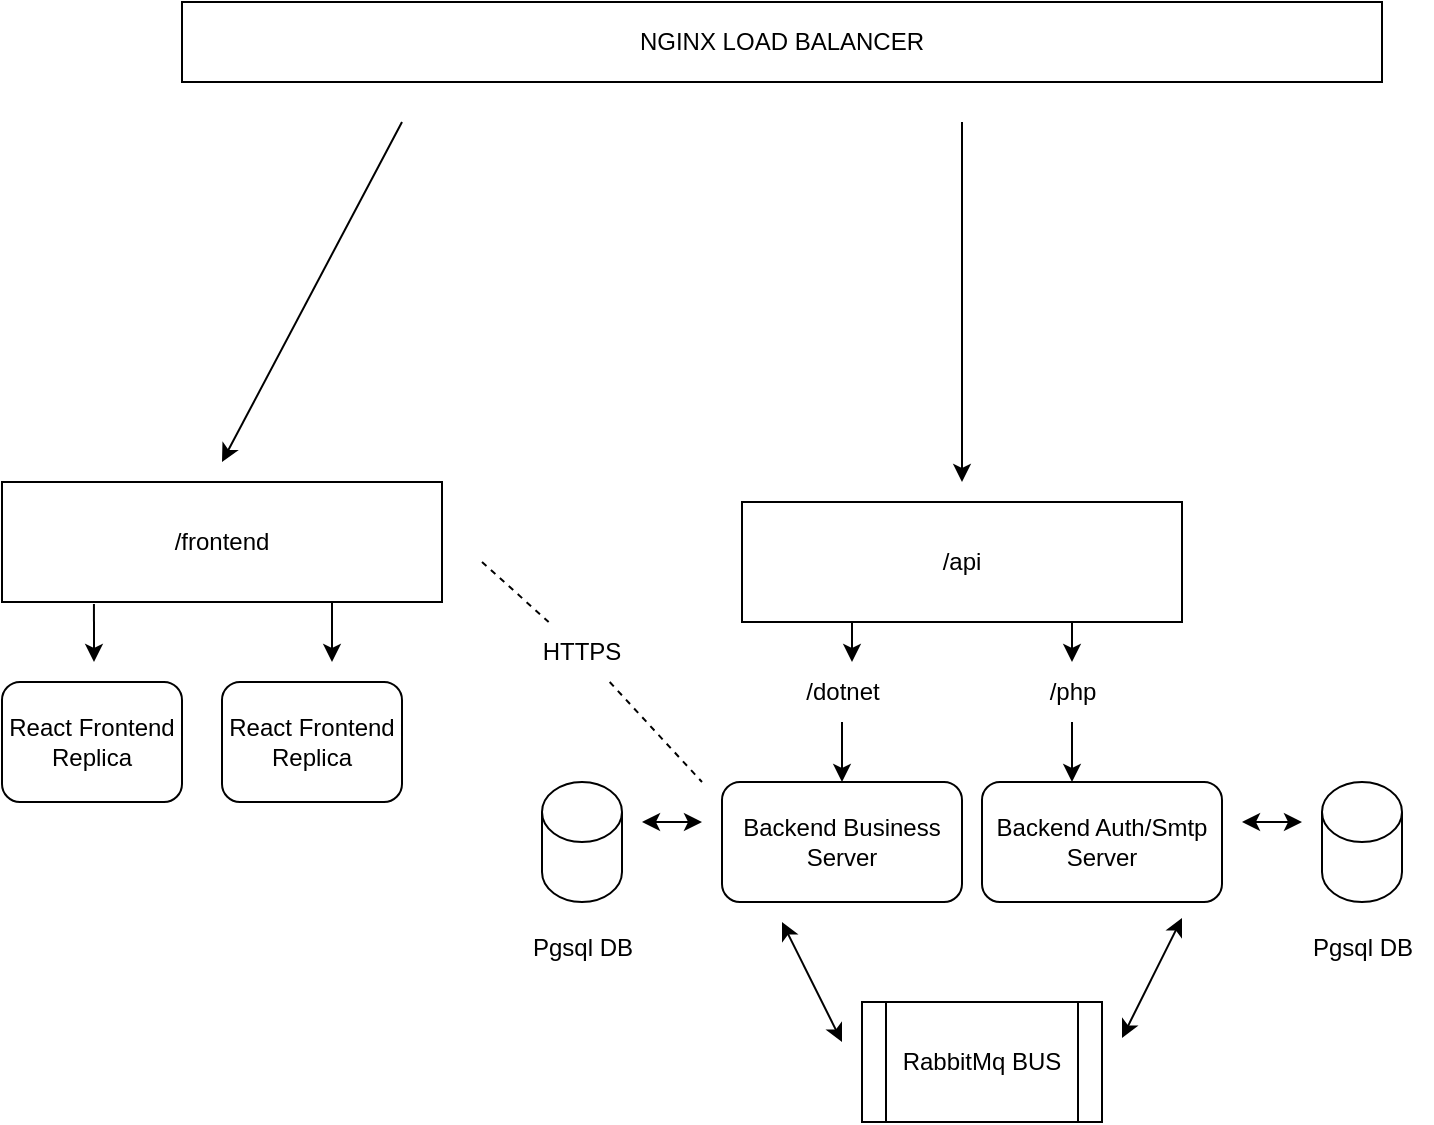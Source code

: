<mxfile version="24.3.1" type="google">
  <diagram name="Page-1" id="UOGNKggzutwDwHG2lcaj">
    <mxGraphModel dx="926" dy="555" grid="1" gridSize="10" guides="1" tooltips="1" connect="1" arrows="1" fold="1" page="1" pageScale="1" pageWidth="850" pageHeight="1100" math="0" shadow="0">
      <root>
        <mxCell id="0" />
        <mxCell id="1" parent="0" />
        <mxCell id="RX_lWgigQjz4UQ9xhdG8-1" value="NGINX LOAD BALANCER" style="rounded=0;whiteSpace=wrap;html=1;" vertex="1" parent="1">
          <mxGeometry x="130" y="80" width="600" height="40" as="geometry" />
        </mxCell>
        <mxCell id="RX_lWgigQjz4UQ9xhdG8-2" value="" style="endArrow=classic;html=1;rounded=0;" edge="1" parent="1">
          <mxGeometry width="50" height="50" relative="1" as="geometry">
            <mxPoint x="240" y="140" as="sourcePoint" />
            <mxPoint x="150" y="310" as="targetPoint" />
          </mxGeometry>
        </mxCell>
        <mxCell id="RX_lWgigQjz4UQ9xhdG8-5" value="React Frontend&lt;div&gt;Replica&lt;/div&gt;" style="rounded=1;whiteSpace=wrap;html=1;" vertex="1" parent="1">
          <mxGeometry x="40" y="420" width="90" height="60" as="geometry" />
        </mxCell>
        <mxCell id="RX_lWgigQjz4UQ9xhdG8-7" value="" style="endArrow=classic;html=1;rounded=0;" edge="1" parent="1">
          <mxGeometry width="50" height="50" relative="1" as="geometry">
            <mxPoint x="520" y="140" as="sourcePoint" />
            <mxPoint x="520" y="320" as="targetPoint" />
          </mxGeometry>
        </mxCell>
        <mxCell id="RX_lWgigQjz4UQ9xhdG8-8" value="/api" style="rounded=0;whiteSpace=wrap;html=1;" vertex="1" parent="1">
          <mxGeometry x="410" y="330" width="220" height="60" as="geometry" />
        </mxCell>
        <mxCell id="RX_lWgigQjz4UQ9xhdG8-9" value="/frontend" style="rounded=0;whiteSpace=wrap;html=1;" vertex="1" parent="1">
          <mxGeometry x="40" y="320" width="220" height="60" as="geometry" />
        </mxCell>
        <mxCell id="RX_lWgigQjz4UQ9xhdG8-11" value="React Frontend&lt;div&gt;Replica&lt;/div&gt;" style="rounded=1;whiteSpace=wrap;html=1;" vertex="1" parent="1">
          <mxGeometry x="150" y="420" width="90" height="60" as="geometry" />
        </mxCell>
        <mxCell id="RX_lWgigQjz4UQ9xhdG8-15" value="" style="endArrow=classic;html=1;rounded=0;exitX=0.75;exitY=1;exitDx=0;exitDy=0;" edge="1" parent="1" source="RX_lWgigQjz4UQ9xhdG8-9">
          <mxGeometry width="50" height="50" relative="1" as="geometry">
            <mxPoint x="460" y="420" as="sourcePoint" />
            <mxPoint x="205" y="410" as="targetPoint" />
          </mxGeometry>
        </mxCell>
        <mxCell id="RX_lWgigQjz4UQ9xhdG8-16" value="" style="endArrow=classic;html=1;rounded=0;exitX=0.209;exitY=1.017;exitDx=0;exitDy=0;exitPerimeter=0;" edge="1" parent="1" source="RX_lWgigQjz4UQ9xhdG8-9">
          <mxGeometry width="50" height="50" relative="1" as="geometry">
            <mxPoint x="215" y="390" as="sourcePoint" />
            <mxPoint x="86" y="410" as="targetPoint" />
          </mxGeometry>
        </mxCell>
        <mxCell id="RX_lWgigQjz4UQ9xhdG8-20" value="" style="endArrow=classic;html=1;rounded=0;" edge="1" parent="1" source="RX_lWgigQjz4UQ9xhdG8-23">
          <mxGeometry width="50" height="50" relative="1" as="geometry">
            <mxPoint x="475" y="400" as="sourcePoint" />
            <mxPoint x="575" y="470" as="targetPoint" />
          </mxGeometry>
        </mxCell>
        <mxCell id="RX_lWgigQjz4UQ9xhdG8-25" value="Backend Business Server" style="rounded=1;whiteSpace=wrap;html=1;" vertex="1" parent="1">
          <mxGeometry x="400" y="470" width="120" height="60" as="geometry" />
        </mxCell>
        <mxCell id="RX_lWgigQjz4UQ9xhdG8-26" value="Backend Auth/Smtp&lt;div&gt;Server&lt;/div&gt;" style="rounded=1;whiteSpace=wrap;html=1;" vertex="1" parent="1">
          <mxGeometry x="530" y="470" width="120" height="60" as="geometry" />
        </mxCell>
        <mxCell id="RX_lWgigQjz4UQ9xhdG8-27" value="" style="shape=cylinder3;whiteSpace=wrap;html=1;boundedLbl=1;backgroundOutline=1;size=15;" vertex="1" parent="1">
          <mxGeometry x="700" y="470" width="40" height="60" as="geometry" />
        </mxCell>
        <mxCell id="RX_lWgigQjz4UQ9xhdG8-28" value="" style="shape=cylinder3;whiteSpace=wrap;html=1;boundedLbl=1;backgroundOutline=1;size=15;" vertex="1" parent="1">
          <mxGeometry x="310" y="470" width="40" height="60" as="geometry" />
        </mxCell>
        <mxCell id="RX_lWgigQjz4UQ9xhdG8-29" value="" style="endArrow=classic;startArrow=classic;html=1;rounded=0;" edge="1" parent="1">
          <mxGeometry width="50" height="50" relative="1" as="geometry">
            <mxPoint x="660" y="490" as="sourcePoint" />
            <mxPoint x="690" y="490" as="targetPoint" />
            <Array as="points">
              <mxPoint x="670" y="490" />
            </Array>
          </mxGeometry>
        </mxCell>
        <mxCell id="RX_lWgigQjz4UQ9xhdG8-32" value="" style="endArrow=classic;startArrow=classic;html=1;rounded=0;" edge="1" parent="1">
          <mxGeometry width="50" height="50" relative="1" as="geometry">
            <mxPoint x="360" y="490" as="sourcePoint" />
            <mxPoint x="390" y="490" as="targetPoint" />
            <Array as="points">
              <mxPoint x="370" y="490" />
            </Array>
          </mxGeometry>
        </mxCell>
        <mxCell id="RX_lWgigQjz4UQ9xhdG8-33" value="Pgsql DB" style="text;html=1;align=center;verticalAlign=middle;resizable=0;points=[];autosize=1;strokeColor=none;fillColor=none;" vertex="1" parent="1">
          <mxGeometry x="685" y="538" width="70" height="30" as="geometry" />
        </mxCell>
        <mxCell id="RX_lWgigQjz4UQ9xhdG8-34" value="Pgsql DB" style="text;html=1;align=center;verticalAlign=middle;resizable=0;points=[];autosize=1;strokeColor=none;fillColor=none;" vertex="1" parent="1">
          <mxGeometry x="295" y="538" width="70" height="30" as="geometry" />
        </mxCell>
        <mxCell id="RX_lWgigQjz4UQ9xhdG8-35" value="RabbitMq BUS" style="shape=process;whiteSpace=wrap;html=1;backgroundOutline=1;" vertex="1" parent="1">
          <mxGeometry x="470" y="580" width="120" height="60" as="geometry" />
        </mxCell>
        <mxCell id="RX_lWgigQjz4UQ9xhdG8-37" value="" style="endArrow=classic;startArrow=classic;html=1;rounded=0;" edge="1" parent="1">
          <mxGeometry width="50" height="50" relative="1" as="geometry">
            <mxPoint x="460" y="600" as="sourcePoint" />
            <mxPoint x="430" y="540" as="targetPoint" />
          </mxGeometry>
        </mxCell>
        <mxCell id="RX_lWgigQjz4UQ9xhdG8-38" value="" style="endArrow=classic;startArrow=classic;html=1;rounded=0;" edge="1" parent="1">
          <mxGeometry width="50" height="50" relative="1" as="geometry">
            <mxPoint x="600" y="598" as="sourcePoint" />
            <mxPoint x="630" y="538" as="targetPoint" />
          </mxGeometry>
        </mxCell>
        <mxCell id="RX_lWgigQjz4UQ9xhdG8-40" value="" style="endArrow=none;dashed=1;html=1;rounded=0;" edge="1" parent="1" source="RX_lWgigQjz4UQ9xhdG8-41">
          <mxGeometry width="50" height="50" relative="1" as="geometry">
            <mxPoint x="280" y="360" as="sourcePoint" />
            <mxPoint x="390" y="470" as="targetPoint" />
          </mxGeometry>
        </mxCell>
        <mxCell id="RX_lWgigQjz4UQ9xhdG8-42" value="" style="endArrow=none;dashed=1;html=1;rounded=0;" edge="1" parent="1" target="RX_lWgigQjz4UQ9xhdG8-41">
          <mxGeometry width="50" height="50" relative="1" as="geometry">
            <mxPoint x="280" y="360" as="sourcePoint" />
            <mxPoint x="390" y="470" as="targetPoint" />
          </mxGeometry>
        </mxCell>
        <mxCell id="RX_lWgigQjz4UQ9xhdG8-41" value="HTTPS" style="text;html=1;align=center;verticalAlign=middle;whiteSpace=wrap;rounded=0;" vertex="1" parent="1">
          <mxGeometry x="300" y="390" width="60" height="30" as="geometry" />
        </mxCell>
        <mxCell id="RX_lWgigQjz4UQ9xhdG8-44" value="" style="endArrow=classic;html=1;rounded=0;exitX=0.75;exitY=1;exitDx=0;exitDy=0;" edge="1" parent="1" source="RX_lWgigQjz4UQ9xhdG8-8" target="RX_lWgigQjz4UQ9xhdG8-23">
          <mxGeometry width="50" height="50" relative="1" as="geometry">
            <mxPoint x="575" y="390" as="sourcePoint" />
            <mxPoint x="575" y="470" as="targetPoint" />
          </mxGeometry>
        </mxCell>
        <mxCell id="RX_lWgigQjz4UQ9xhdG8-23" value="/php" style="text;html=1;align=center;verticalAlign=middle;resizable=0;points=[];autosize=1;strokeColor=none;fillColor=none;" vertex="1" parent="1">
          <mxGeometry x="550" y="410" width="50" height="30" as="geometry" />
        </mxCell>
        <mxCell id="RX_lWgigQjz4UQ9xhdG8-47" value="" style="endArrow=classic;html=1;rounded=0;exitX=0.25;exitY=1;exitDx=0;exitDy=0;" edge="1" parent="1" source="RX_lWgigQjz4UQ9xhdG8-8" target="RX_lWgigQjz4UQ9xhdG8-24">
          <mxGeometry width="50" height="50" relative="1" as="geometry">
            <mxPoint x="465" y="390" as="sourcePoint" />
            <mxPoint x="465" y="470" as="targetPoint" />
            <Array as="points">
              <mxPoint x="465" y="410" />
            </Array>
          </mxGeometry>
        </mxCell>
        <mxCell id="RX_lWgigQjz4UQ9xhdG8-48" value="" style="edgeStyle=orthogonalEdgeStyle;rounded=0;orthogonalLoop=1;jettySize=auto;html=1;" edge="1" parent="1" source="RX_lWgigQjz4UQ9xhdG8-24" target="RX_lWgigQjz4UQ9xhdG8-25">
          <mxGeometry relative="1" as="geometry" />
        </mxCell>
        <mxCell id="RX_lWgigQjz4UQ9xhdG8-24" value="/dotnet" style="text;html=1;align=center;verticalAlign=middle;resizable=0;points=[];autosize=1;strokeColor=none;fillColor=none;" vertex="1" parent="1">
          <mxGeometry x="430" y="410" width="60" height="30" as="geometry" />
        </mxCell>
      </root>
    </mxGraphModel>
  </diagram>
</mxfile>
